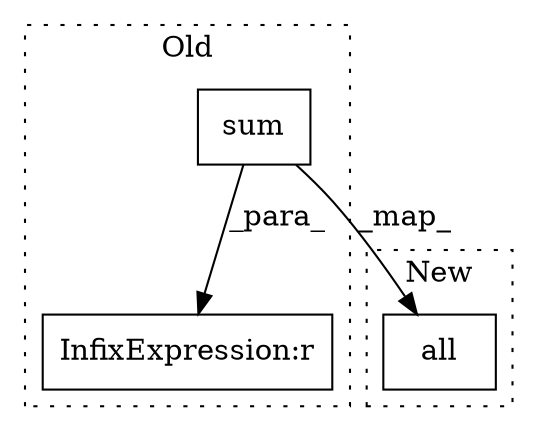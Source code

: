 digraph G {
subgraph cluster0 {
1 [label="sum" a="32" s="481,656" l="15,-3" shape="box"];
3 [label="InfixExpression:r" a="27" s="653" l="4" shape="box"];
label = "Old";
style="dotted";
}
subgraph cluster1 {
2 [label="all" a="32" s="481,663" l="15,-3" shape="box"];
label = "New";
style="dotted";
}
1 -> 3 [label="_para_"];
1 -> 2 [label="_map_"];
}
